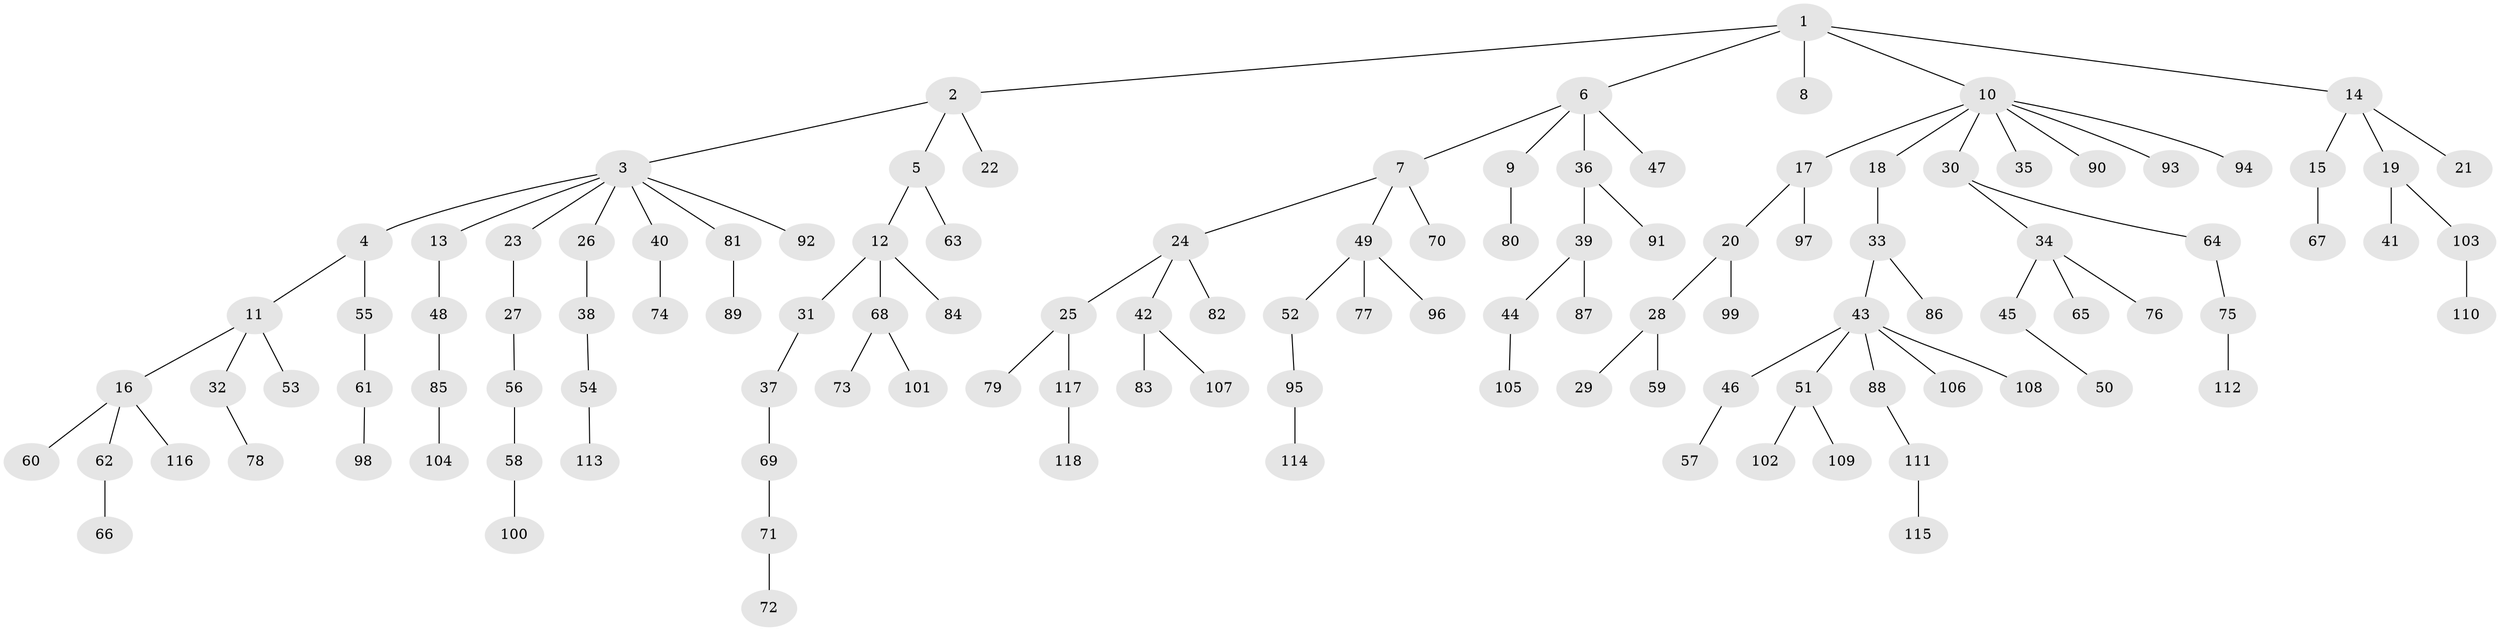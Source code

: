 // Generated by graph-tools (version 1.1) at 2025/50/03/09/25 03:50:15]
// undirected, 118 vertices, 117 edges
graph export_dot {
graph [start="1"]
  node [color=gray90,style=filled];
  1;
  2;
  3;
  4;
  5;
  6;
  7;
  8;
  9;
  10;
  11;
  12;
  13;
  14;
  15;
  16;
  17;
  18;
  19;
  20;
  21;
  22;
  23;
  24;
  25;
  26;
  27;
  28;
  29;
  30;
  31;
  32;
  33;
  34;
  35;
  36;
  37;
  38;
  39;
  40;
  41;
  42;
  43;
  44;
  45;
  46;
  47;
  48;
  49;
  50;
  51;
  52;
  53;
  54;
  55;
  56;
  57;
  58;
  59;
  60;
  61;
  62;
  63;
  64;
  65;
  66;
  67;
  68;
  69;
  70;
  71;
  72;
  73;
  74;
  75;
  76;
  77;
  78;
  79;
  80;
  81;
  82;
  83;
  84;
  85;
  86;
  87;
  88;
  89;
  90;
  91;
  92;
  93;
  94;
  95;
  96;
  97;
  98;
  99;
  100;
  101;
  102;
  103;
  104;
  105;
  106;
  107;
  108;
  109;
  110;
  111;
  112;
  113;
  114;
  115;
  116;
  117;
  118;
  1 -- 2;
  1 -- 6;
  1 -- 8;
  1 -- 10;
  1 -- 14;
  2 -- 3;
  2 -- 5;
  2 -- 22;
  3 -- 4;
  3 -- 13;
  3 -- 23;
  3 -- 26;
  3 -- 40;
  3 -- 81;
  3 -- 92;
  4 -- 11;
  4 -- 55;
  5 -- 12;
  5 -- 63;
  6 -- 7;
  6 -- 9;
  6 -- 36;
  6 -- 47;
  7 -- 24;
  7 -- 49;
  7 -- 70;
  9 -- 80;
  10 -- 17;
  10 -- 18;
  10 -- 30;
  10 -- 35;
  10 -- 90;
  10 -- 93;
  10 -- 94;
  11 -- 16;
  11 -- 32;
  11 -- 53;
  12 -- 31;
  12 -- 68;
  12 -- 84;
  13 -- 48;
  14 -- 15;
  14 -- 19;
  14 -- 21;
  15 -- 67;
  16 -- 60;
  16 -- 62;
  16 -- 116;
  17 -- 20;
  17 -- 97;
  18 -- 33;
  19 -- 41;
  19 -- 103;
  20 -- 28;
  20 -- 99;
  23 -- 27;
  24 -- 25;
  24 -- 42;
  24 -- 82;
  25 -- 79;
  25 -- 117;
  26 -- 38;
  27 -- 56;
  28 -- 29;
  28 -- 59;
  30 -- 34;
  30 -- 64;
  31 -- 37;
  32 -- 78;
  33 -- 43;
  33 -- 86;
  34 -- 45;
  34 -- 65;
  34 -- 76;
  36 -- 39;
  36 -- 91;
  37 -- 69;
  38 -- 54;
  39 -- 44;
  39 -- 87;
  40 -- 74;
  42 -- 83;
  42 -- 107;
  43 -- 46;
  43 -- 51;
  43 -- 88;
  43 -- 106;
  43 -- 108;
  44 -- 105;
  45 -- 50;
  46 -- 57;
  48 -- 85;
  49 -- 52;
  49 -- 77;
  49 -- 96;
  51 -- 102;
  51 -- 109;
  52 -- 95;
  54 -- 113;
  55 -- 61;
  56 -- 58;
  58 -- 100;
  61 -- 98;
  62 -- 66;
  64 -- 75;
  68 -- 73;
  68 -- 101;
  69 -- 71;
  71 -- 72;
  75 -- 112;
  81 -- 89;
  85 -- 104;
  88 -- 111;
  95 -- 114;
  103 -- 110;
  111 -- 115;
  117 -- 118;
}

